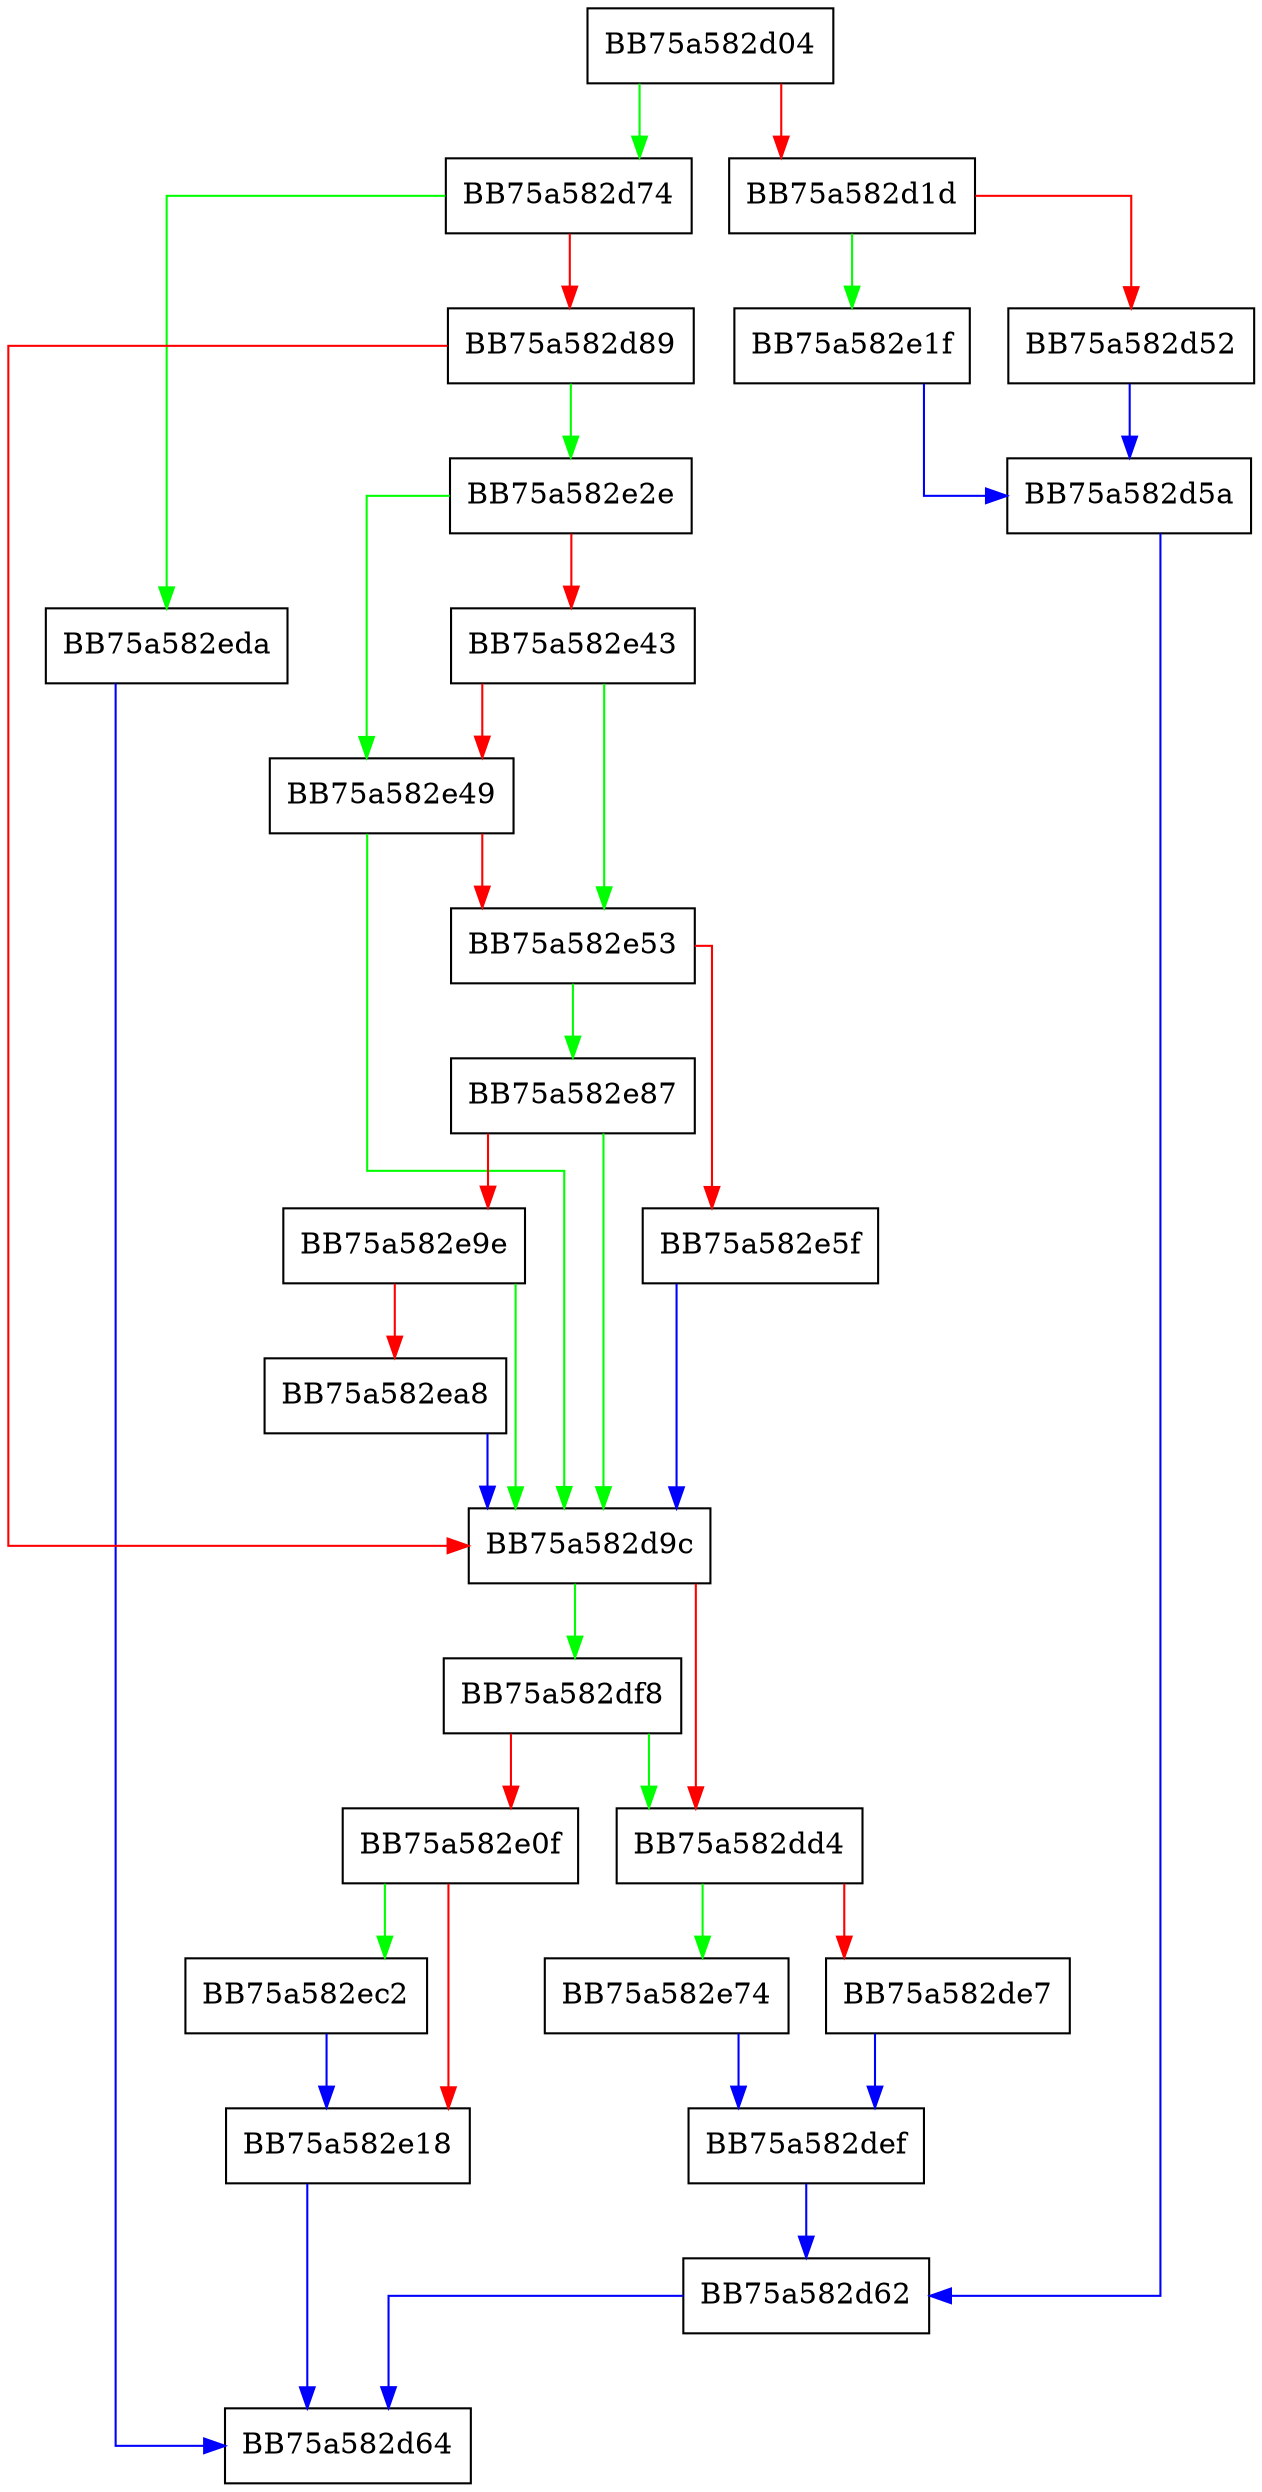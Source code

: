 digraph startDict {
  node [shape="box"];
  graph [splines=ortho];
  BB75a582d04 -> BB75a582d74 [color="green"];
  BB75a582d04 -> BB75a582d1d [color="red"];
  BB75a582d1d -> BB75a582e1f [color="green"];
  BB75a582d1d -> BB75a582d52 [color="red"];
  BB75a582d52 -> BB75a582d5a [color="blue"];
  BB75a582d5a -> BB75a582d62 [color="blue"];
  BB75a582d62 -> BB75a582d64 [color="blue"];
  BB75a582d74 -> BB75a582eda [color="green"];
  BB75a582d74 -> BB75a582d89 [color="red"];
  BB75a582d89 -> BB75a582e2e [color="green"];
  BB75a582d89 -> BB75a582d9c [color="red"];
  BB75a582d9c -> BB75a582df8 [color="green"];
  BB75a582d9c -> BB75a582dd4 [color="red"];
  BB75a582dd4 -> BB75a582e74 [color="green"];
  BB75a582dd4 -> BB75a582de7 [color="red"];
  BB75a582de7 -> BB75a582def [color="blue"];
  BB75a582def -> BB75a582d62 [color="blue"];
  BB75a582df8 -> BB75a582dd4 [color="green"];
  BB75a582df8 -> BB75a582e0f [color="red"];
  BB75a582e0f -> BB75a582ec2 [color="green"];
  BB75a582e0f -> BB75a582e18 [color="red"];
  BB75a582e18 -> BB75a582d64 [color="blue"];
  BB75a582e1f -> BB75a582d5a [color="blue"];
  BB75a582e2e -> BB75a582e49 [color="green"];
  BB75a582e2e -> BB75a582e43 [color="red"];
  BB75a582e43 -> BB75a582e53 [color="green"];
  BB75a582e43 -> BB75a582e49 [color="red"];
  BB75a582e49 -> BB75a582d9c [color="green"];
  BB75a582e49 -> BB75a582e53 [color="red"];
  BB75a582e53 -> BB75a582e87 [color="green"];
  BB75a582e53 -> BB75a582e5f [color="red"];
  BB75a582e5f -> BB75a582d9c [color="blue"];
  BB75a582e74 -> BB75a582def [color="blue"];
  BB75a582e87 -> BB75a582d9c [color="green"];
  BB75a582e87 -> BB75a582e9e [color="red"];
  BB75a582e9e -> BB75a582d9c [color="green"];
  BB75a582e9e -> BB75a582ea8 [color="red"];
  BB75a582ea8 -> BB75a582d9c [color="blue"];
  BB75a582ec2 -> BB75a582e18 [color="blue"];
  BB75a582eda -> BB75a582d64 [color="blue"];
}